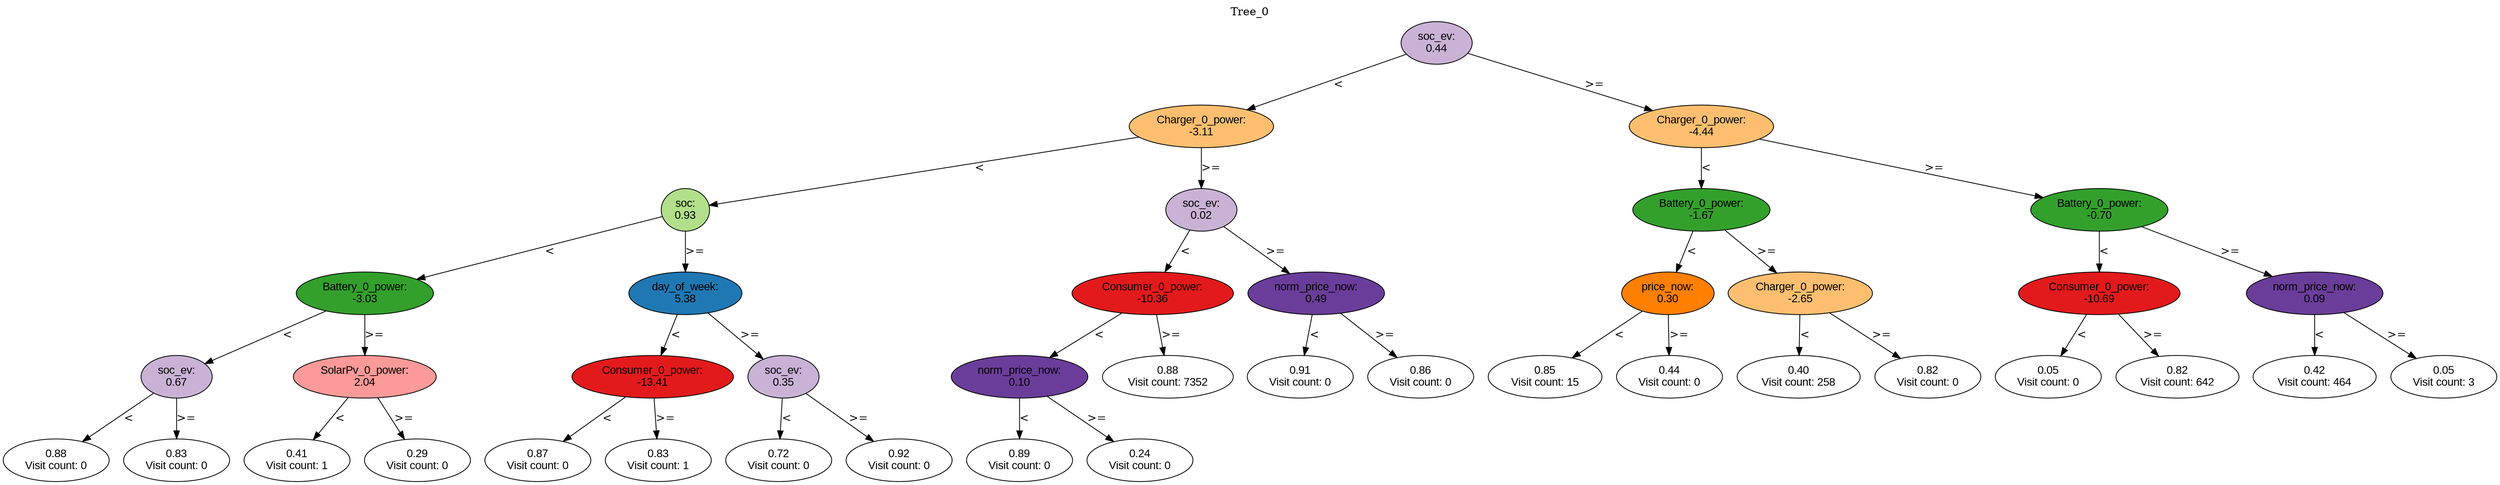 digraph BST {
    node [fontname="Arial" style=filled colorscheme=paired12];
    0 [ label = "soc_ev:
0.44" fillcolor=9];
    1 [ label = "Charger_0_power:
-3.11" fillcolor=7];
    2 [ label = "soc:
0.93" fillcolor=3];
    3 [ label = "Battery_0_power:
-3.03" fillcolor=4];
    4 [ label = "soc_ev:
0.67" fillcolor=9];
    5 [ label = "0.88
Visit count: 0" fillcolor=white];
    6 [ label = "0.83
Visit count: 0" fillcolor=white];
    7 [ label = "SolarPv_0_power:
2.04" fillcolor=5];
    8 [ label = "0.41
Visit count: 1" fillcolor=white];
    9 [ label = "0.29
Visit count: 0" fillcolor=white];
    10 [ label = "day_of_week:
5.38" fillcolor=2];
    11 [ label = "Consumer_0_power:
-13.41" fillcolor=6];
    12 [ label = "0.87
Visit count: 0" fillcolor=white];
    13 [ label = "0.83
Visit count: 1" fillcolor=white];
    14 [ label = "soc_ev:
0.35" fillcolor=9];
    15 [ label = "0.72
Visit count: 0" fillcolor=white];
    16 [ label = "0.92
Visit count: 0" fillcolor=white];
    17 [ label = "soc_ev:
0.02" fillcolor=9];
    18 [ label = "Consumer_0_power:
-10.36" fillcolor=6];
    19 [ label = "norm_price_now:
0.10" fillcolor=10];
    20 [ label = "0.89
Visit count: 0" fillcolor=white];
    21 [ label = "0.24
Visit count: 0" fillcolor=white];
    22 [ label = "0.88
Visit count: 7352" fillcolor=white];
    23 [ label = "norm_price_now:
0.49" fillcolor=10];
    24 [ label = "0.91
Visit count: 0" fillcolor=white];
    25 [ label = "0.86
Visit count: 0" fillcolor=white];
    26 [ label = "Charger_0_power:
-4.44" fillcolor=7];
    27 [ label = "Battery_0_power:
-1.67" fillcolor=4];
    28 [ label = "price_now:
0.30" fillcolor=8];
    29 [ label = "0.85
Visit count: 15" fillcolor=white];
    30 [ label = "0.44
Visit count: 0" fillcolor=white];
    31 [ label = "Charger_0_power:
-2.65" fillcolor=7];
    32 [ label = "0.40
Visit count: 258" fillcolor=white];
    33 [ label = "0.82
Visit count: 0" fillcolor=white];
    34 [ label = "Battery_0_power:
-0.70" fillcolor=4];
    35 [ label = "Consumer_0_power:
-10.69" fillcolor=6];
    36 [ label = "0.05
Visit count: 0" fillcolor=white];
    37 [ label = "0.82
Visit count: 642" fillcolor=white];
    38 [ label = "norm_price_now:
0.09" fillcolor=10];
    39 [ label = "0.42
Visit count: 464" fillcolor=white];
    40 [ label = "0.05
Visit count: 3" fillcolor=white];

    0  -> 1[ label = "<"];
    0  -> 26[ label = ">="];
    1  -> 2[ label = "<"];
    1  -> 17[ label = ">="];
    2  -> 3[ label = "<"];
    2  -> 10[ label = ">="];
    3  -> 4[ label = "<"];
    3  -> 7[ label = ">="];
    4  -> 5[ label = "<"];
    4  -> 6[ label = ">="];
    7  -> 8[ label = "<"];
    7  -> 9[ label = ">="];
    10  -> 11[ label = "<"];
    10  -> 14[ label = ">="];
    11  -> 12[ label = "<"];
    11  -> 13[ label = ">="];
    14  -> 15[ label = "<"];
    14  -> 16[ label = ">="];
    17  -> 18[ label = "<"];
    17  -> 23[ label = ">="];
    18  -> 19[ label = "<"];
    18  -> 22[ label = ">="];
    19  -> 20[ label = "<"];
    19  -> 21[ label = ">="];
    23  -> 24[ label = "<"];
    23  -> 25[ label = ">="];
    26  -> 27[ label = "<"];
    26  -> 34[ label = ">="];
    27  -> 28[ label = "<"];
    27  -> 31[ label = ">="];
    28  -> 29[ label = "<"];
    28  -> 30[ label = ">="];
    31  -> 32[ label = "<"];
    31  -> 33[ label = ">="];
    34  -> 35[ label = "<"];
    34  -> 38[ label = ">="];
    35  -> 36[ label = "<"];
    35  -> 37[ label = ">="];
    38  -> 39[ label = "<"];
    38  -> 40[ label = ">="];

    labelloc="t";
    label="Tree_0";
}